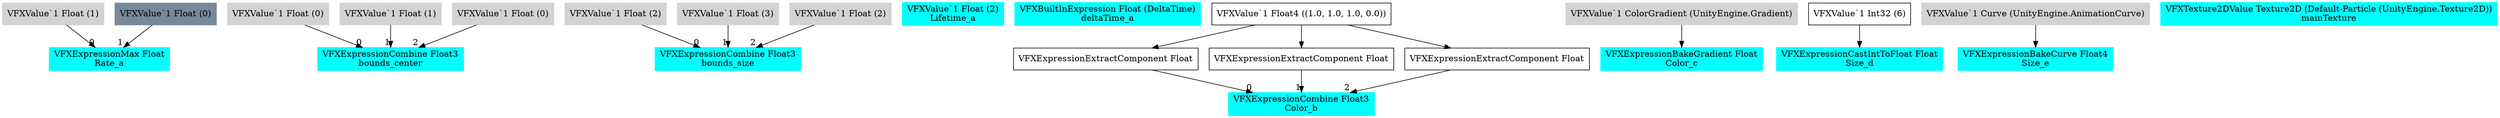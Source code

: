 digraph G {
node0 [shape="box" color="cyan" style="filled" label="VFXExpressionMax Float
Rate_a"]
node1 [shape="box" color="lightgray" style="filled" label="VFXValue`1 Float (1)"]
node2 [shape="box" color="lightslategray" style="filled" label="VFXValue`1 Float (0)"]
node3 [shape="box" color="cyan" style="filled" label="VFXExpressionCombine Float3
bounds_center"]
node4 [shape="box" color="lightgray" style="filled" label="VFXValue`1 Float (0)"]
node5 [shape="box" color="lightgray" style="filled" label="VFXValue`1 Float (1)"]
node6 [shape="box" color="lightgray" style="filled" label="VFXValue`1 Float (0)"]
node7 [shape="box" color="cyan" style="filled" label="VFXExpressionCombine Float3
bounds_size"]
node8 [shape="box" color="lightgray" style="filled" label="VFXValue`1 Float (2)"]
node9 [shape="box" color="lightgray" style="filled" label="VFXValue`1 Float (3)"]
node10 [shape="box" color="lightgray" style="filled" label="VFXValue`1 Float (2)"]
node11 [shape="box" color="cyan" style="filled" label="VFXValue`1 Float (2)
Lifetime_a"]
node12 [shape="box" color="cyan" style="filled" label="VFXBuiltInExpression Float (DeltaTime)
deltaTime_a"]
node13 [shape="box" color="cyan" style="filled" label="VFXExpressionCombine Float3
Color_b"]
node14 [shape="box" label="VFXExpressionExtractComponent Float"]
node15 [shape="box" label="VFXValue`1 Float4 ((1.0, 1.0, 1.0, 0.0))"]
node16 [shape="box" label="VFXExpressionExtractComponent Float"]
node17 [shape="box" label="VFXExpressionExtractComponent Float"]
node18 [shape="box" color="cyan" style="filled" label="VFXExpressionBakeGradient Float
Color_c"]
node19 [shape="box" color="lightgray" style="filled" label="VFXValue`1 ColorGradient (UnityEngine.Gradient)"]
node20 [shape="box" color="cyan" style="filled" label="VFXExpressionCastIntToFloat Float
Size_d"]
node21 [shape="box" label="VFXValue`1 Int32 (6)"]
node22 [shape="box" color="cyan" style="filled" label="VFXExpressionBakeCurve Float4
Size_e"]
node23 [shape="box" color="lightgray" style="filled" label="VFXValue`1 Curve (UnityEngine.AnimationCurve)"]
node24 [shape="box" color="cyan" style="filled" label="VFXTexture2DValue Texture2D (Default-Particle (UnityEngine.Texture2D))
mainTexture"]
node1 -> node0 [headlabel="0"]
node2 -> node0 [headlabel="1"]
node4 -> node3 [headlabel="0"]
node5 -> node3 [headlabel="1"]
node6 -> node3 [headlabel="2"]
node8 -> node7 [headlabel="0"]
node9 -> node7 [headlabel="1"]
node10 -> node7 [headlabel="2"]
node14 -> node13 [headlabel="0"]
node16 -> node13 [headlabel="1"]
node17 -> node13 [headlabel="2"]
node15 -> node14 
node15 -> node16 
node15 -> node17 
node19 -> node18 
node21 -> node20 
node23 -> node22 
}
